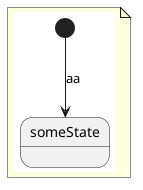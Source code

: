 {
  "sha1": "5tlv0tt2za21saj4v9k2c7gtuwfruj5",
  "insertion": {
    "when": "2024-05-30T20:48:20.806Z",
    "url": "https://github.com/plantuml/plantuml/issues/1459",
    "user": "plantuml@gmail.com"
  }
}
@startuml
note as some_note_with_state_diagram_inside
{{
 [*] --> someState : aa
}}
end note
@enduml
